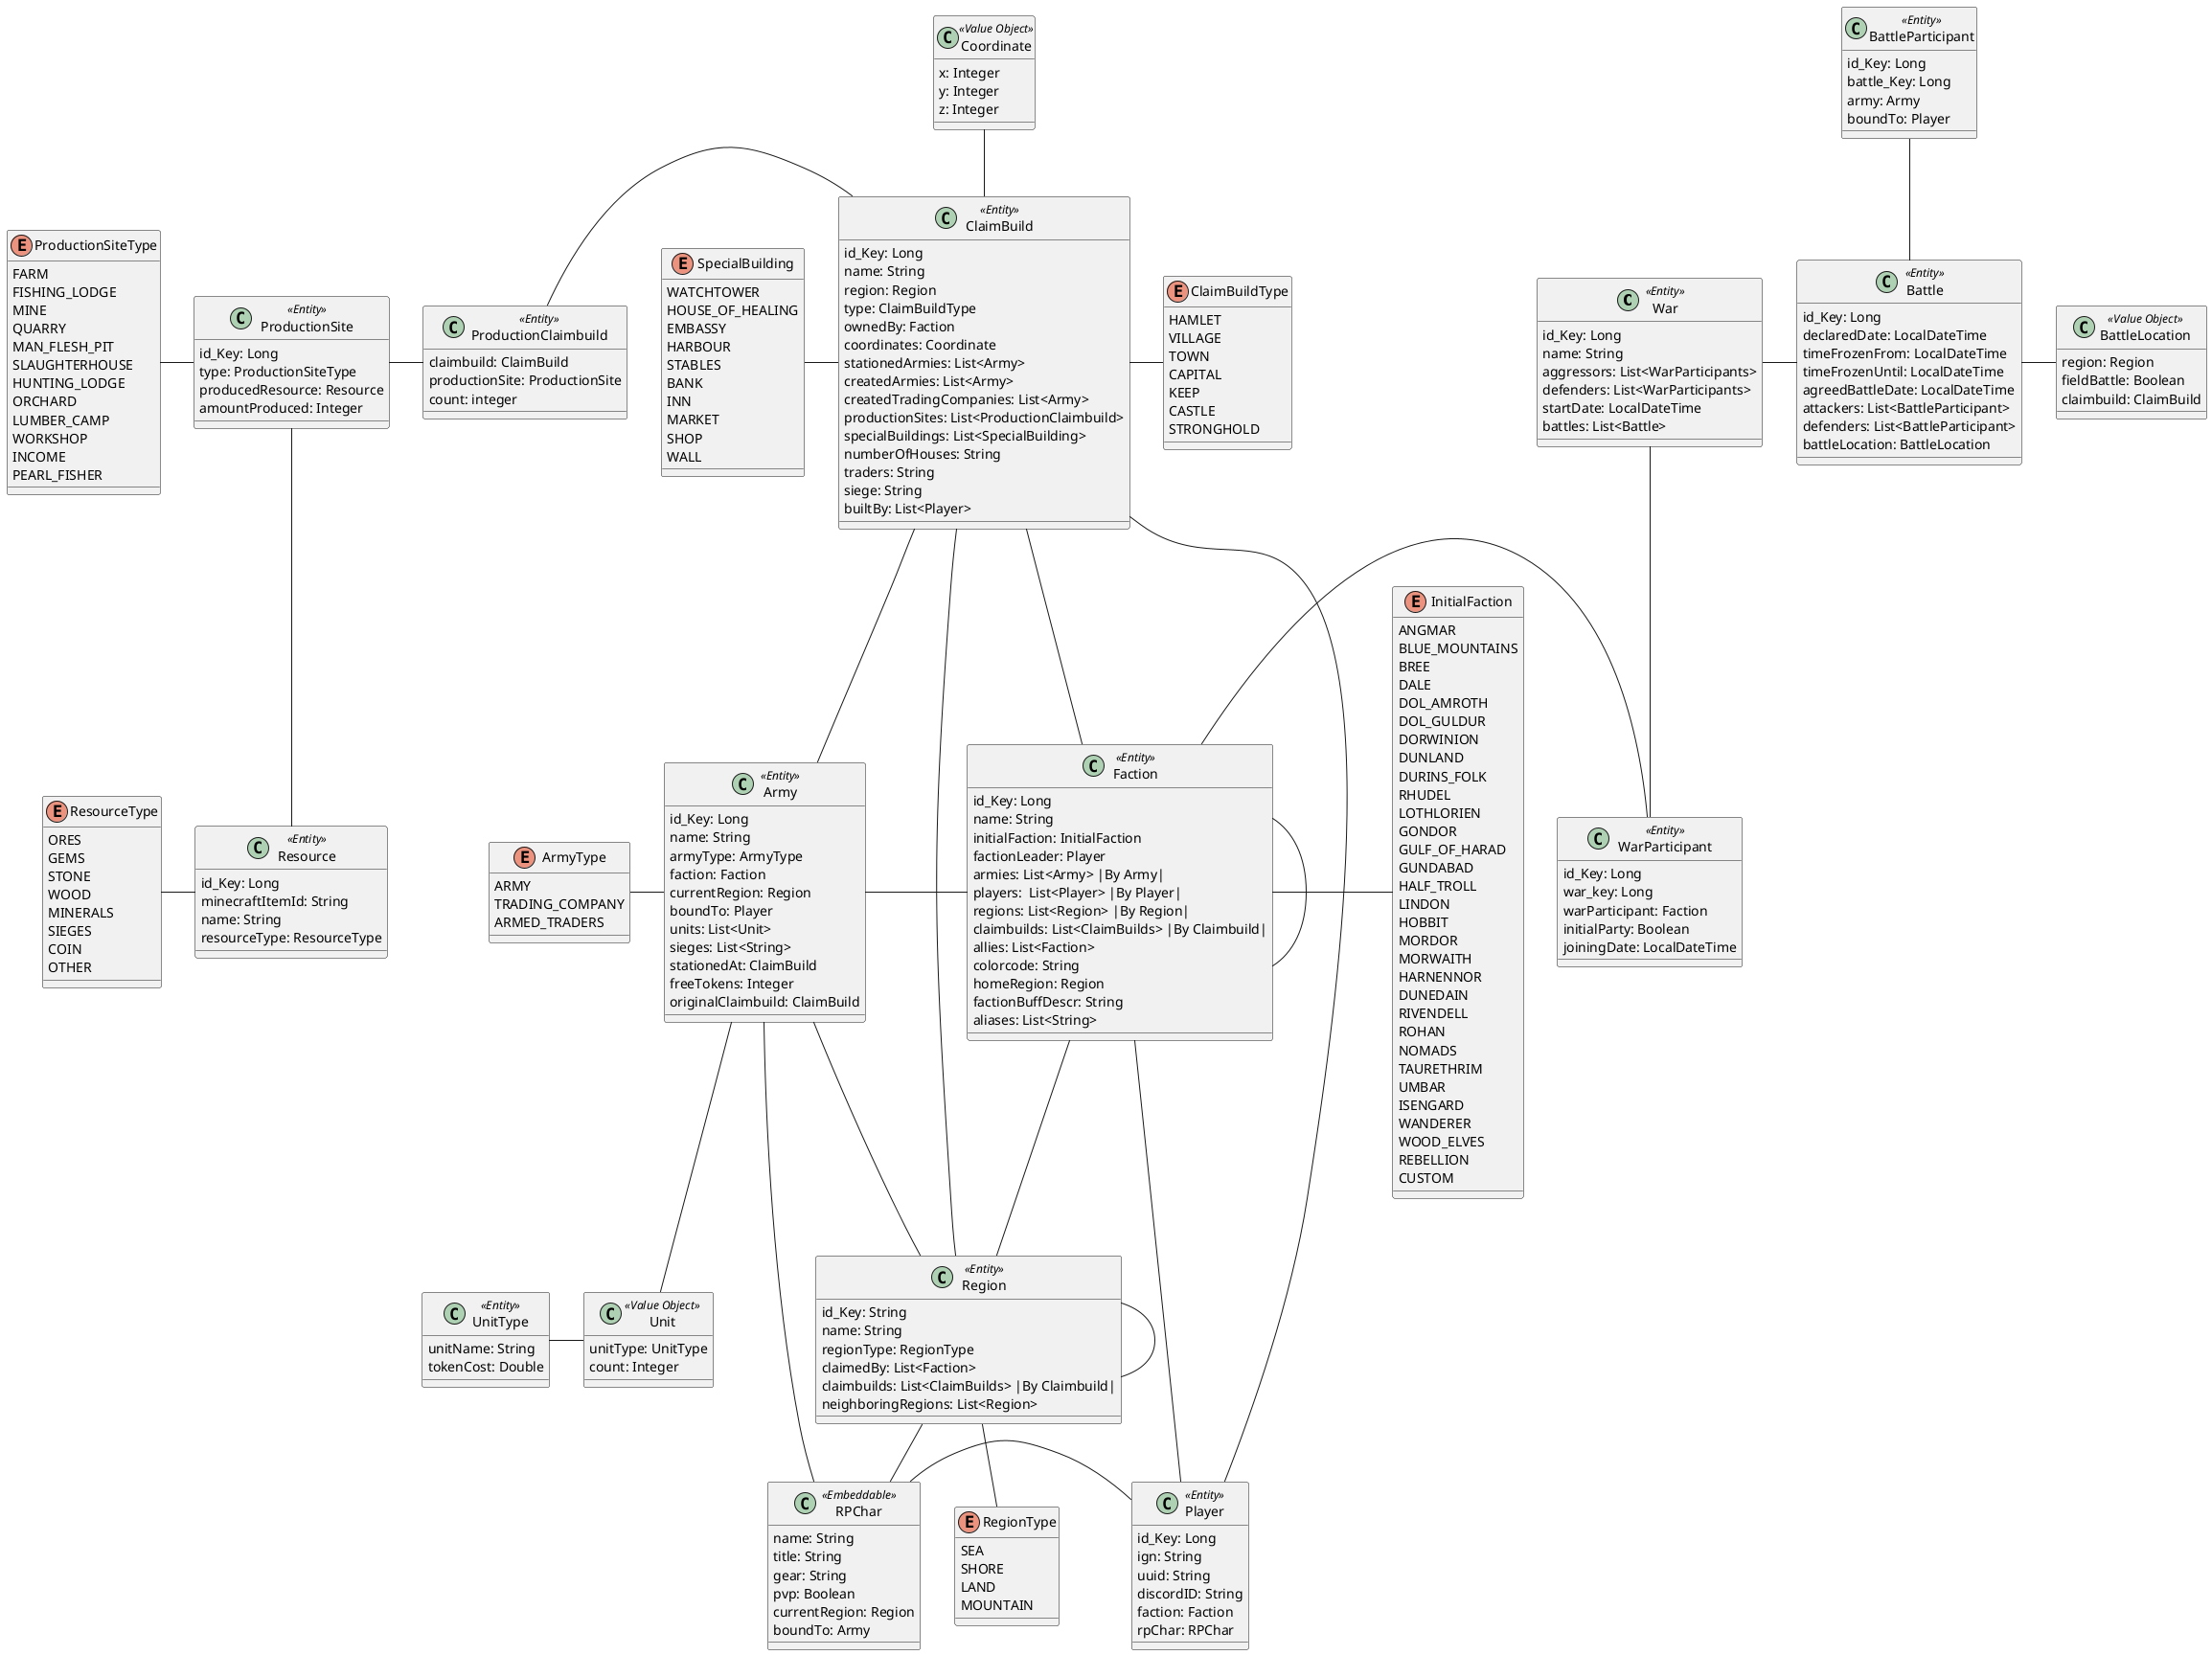@startuml

class War <<Entity>> {
    id_Key: Long
    name: String
    aggressors: List<WarParticipants>
    defenders: List<WarParticipants>
    startDate: LocalDateTime
    battles: List<Battle>
}

class WarParticipant <<Entity>> {
    id_Key: Long
    war_key: Long
    warParticipant: Faction
    initialParty: Boolean
    joiningDate: LocalDateTime
}

class Battle <<Entity>> {
    id_Key: Long
    declaredDate: LocalDateTime
    timeFrozenFrom: LocalDateTime
    timeFrozenUntil: LocalDateTime
    agreedBattleDate: LocalDateTime
    attackers: List<BattleParticipant>
    defenders: List<BattleParticipant>
    battleLocation: BattleLocation
}

class BattleParticipant <<Entity>> {
    id_Key: Long
    battle_Key: Long
    army: Army
    boundTo: Player
}

class BattleLocation <<Value Object>> {
    region: Region
    fieldBattle: Boolean
    claimbuild: ClaimBuild
}

class Region <<Entity>> {
    id_Key: String
    name: String
    regionType: RegionType
    claimedBy: List<Faction>
    claimbuilds: List<ClaimBuilds> |By Claimbuild|
    neighboringRegions: List<Region>
}

enum RegionType {
    SEA
    SHORE
    LAND
    MOUNTAIN
}

class ClaimBuild <<Entity>> {
    id_Key: Long
    name: String
    region: Region
    type: ClaimBuildType
    ownedBy: Faction
    coordinates: Coordinate
    stationedArmies: List<Army>
    createdArmies: List<Army>
    createdTradingCompanies: List<Army>
    productionSites: List<ProductionClaimbuild>
    specialBuildings: List<SpecialBuilding>
    numberOfHouses: String
    traders: String
    siege: String
    builtBy: List<Player>
}

enum ClaimBuildType {
    HAMLET
    VILLAGE
    TOWN
    CAPITAL
    KEEP
    CASTLE
    STRONGHOLD
}

enum InitialFaction {
    ANGMAR
    BLUE_MOUNTAINS
    BREE
    DALE
    DOL_AMROTH
    DOL_GULDUR
    DORWINION
    DUNLAND
    DURINS_FOLK
    RHUDEL
    LOTHLORIEN
    GONDOR
    GULF_OF_HARAD
    GUNDABAD
    HALF_TROLL
    LINDON
    HOBBIT
    MORDOR
    MORWAITH
    HARNENNOR
    DUNEDAIN
    RIVENDELL
    ROHAN
    NOMADS
    TAURETHRIM
    UMBAR
    ISENGARD
    WANDERER
    WOOD_ELVES
    REBELLION
    CUSTOM
}

class Faction <<Entity>> {
    id_Key: Long
    name: String
    initialFaction: InitialFaction
    factionLeader: Player
    armies: List<Army> |By Army|
    players:  List<Player> |By Player|
    regions: List<Region> |By Region|
    claimbuilds: List<ClaimBuilds> |By Claimbuild|
    allies: List<Faction>
    colorcode: String
    homeRegion: Region
    factionBuffDescr: String
    aliases: List<String>

}

class Player <<Entity>> {
    id_Key: Long
    ign: String
    uuid: String
    discordID: String
    faction: Faction
    rpChar: RPChar
}

class RPChar <<Embeddable>> {
    name: String
    title: String
    gear: String
    pvp: Boolean
    currentRegion: Region
    boundTo: Army
}

class Coordinate <<Value Object>> {
    x: Integer
    y: Integer
    z: Integer
}

class ProductionSite <<Entity>> {
    id_Key: Long
    type: ProductionSiteType
    producedResource: Resource
    amountProduced: Integer
}

class Resource <<Entity>> {
    id_Key: Long
    minecraftItemId: String
    name: String
    resourceType: ResourceType
}

enum ResourceType {
    ORES
    GEMS
    STONE
    WOOD
    MINERALS
    SIEGES
    COIN
    OTHER
}

class ProductionClaimbuild <<Entity>> {
    claimbuild: ClaimBuild
    productionSite: ProductionSite
    count: integer
}

enum ProductionSiteType {
    FARM
    FISHING_LODGE
    MINE
    QUARRY
    MAN_FLESH_PIT
    SLAUGHTERHOUSE
    HUNTING_LODGE
    ORCHARD
    LUMBER_CAMP
    WORKSHOP
    INCOME
    PEARL_FISHER
}

enum SpecialBuilding {
    WATCHTOWER
    HOUSE_OF_HEALING
    EMBASSY
    HARBOUR
    STABLES
    BANK
    INN
    MARKET
    SHOP
    WALL
}

class Army <<Entity>> {
    id_Key: Long
    name: String
    armyType: ArmyType
    faction: Faction
    currentRegion: Region
    boundTo: Player
    units: List<Unit>
    sieges: List<String>
    stationedAt: ClaimBuild
    freeTokens: Integer
    originalClaimbuild: ClaimBuild
}

enum ArmyType {
    ARMY
    TRADING_COMPANY
    ARMED_TRADERS
}

class Unit <<Value Object>> {
    unitType: UnitType
    count: Integer
}

class UnitType <<Entity>> {
    unitName: String
    tokenCost: Double
}

Region -  ClaimBuild
Region - Region
Region -down- RPChar
RegionType -up- Region

Faction -down- Region
Faction -right Player
Faction -left Army
Faction -up- ClaimBuild
Faction - Faction
Faction -right- WarParticipant
Faction -right- InitialFaction

WarParticipant -up- War
War -right- Battle
Battle -right- BattleLocation
Battle -up- BattleParticipant
ClaimBuild - Player
ClaimBuild -right- ClaimBuildType
ClaimBuild -up- Coordinate
ClaimBuild - Army

ProductionSite - ProductionClaimbuild
ProductionSite -down- Resource
Resource -left- ResourceType
ProductionClaimbuild - ClaimBuild
SpecialBuilding - ClaimBuild

ProductionSite -left- ProductionSiteType


RPChar - Player

Army -down- Unit
Army - Region
Army - RPChar

ArmyType - Army

UnitType - Unit

@enduml